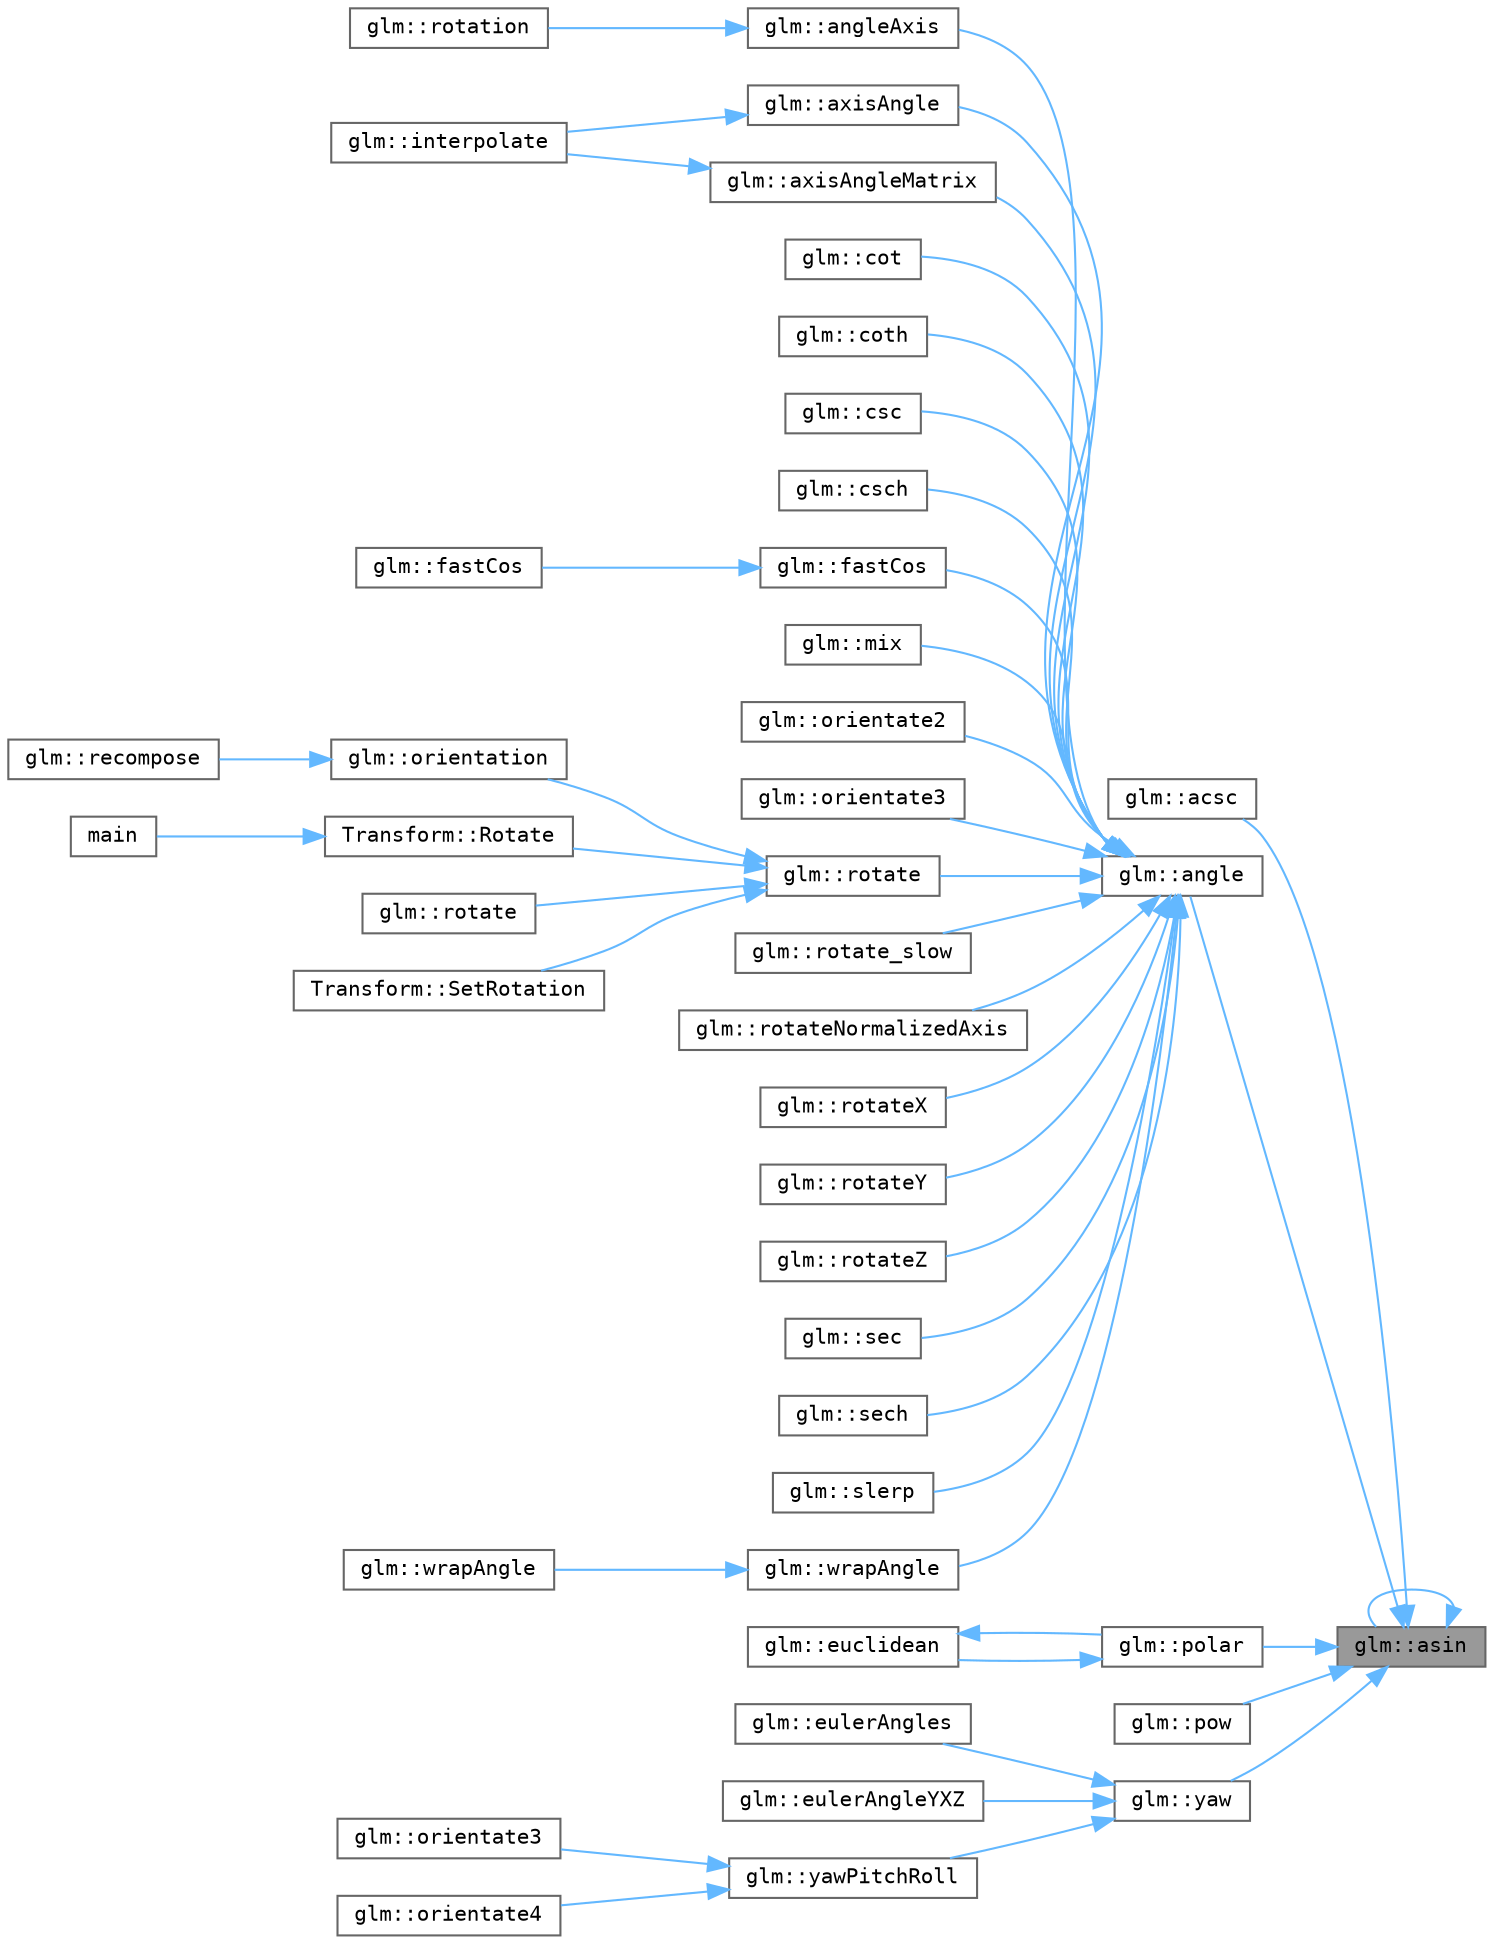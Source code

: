 digraph "glm::asin"
{
 // LATEX_PDF_SIZE
  bgcolor="transparent";
  edge [fontname=Terminal,fontsize=10,labelfontname=Helvetica,labelfontsize=10];
  node [fontname=Terminal,fontsize=10,shape=box,height=0.2,width=0.4];
  rankdir="RL";
  Node1 [label="glm::asin",height=0.2,width=0.4,color="gray40", fillcolor="grey60", style="filled", fontcolor="black",tooltip=" "];
  Node1 -> Node2 [dir="back",color="steelblue1",style="solid"];
  Node2 [label="glm::acsc",height=0.2,width=0.4,color="grey40", fillcolor="white", style="filled",URL="$group__ext__scalar__reciprocal.html#ga1b4bed91476b9b915e76b4a30236d330",tooltip=" "];
  Node1 -> Node3 [dir="back",color="steelblue1",style="solid"];
  Node3 [label="glm::angle",height=0.2,width=0.4,color="grey40", fillcolor="white", style="filled",URL="$group__ext__quaternion__trigonometric.html#ga8aa248b31d5ade470c87304df5eb7bd8",tooltip=" "];
  Node3 -> Node4 [dir="back",color="steelblue1",style="solid"];
  Node4 [label="glm::angleAxis",height=0.2,width=0.4,color="grey40", fillcolor="white", style="filled",URL="$group__ext__quaternion__trigonometric.html#gaff39bc5f51f734fea1170ba68da07268",tooltip=" "];
  Node4 -> Node5 [dir="back",color="steelblue1",style="solid"];
  Node5 [label="glm::rotation",height=0.2,width=0.4,color="grey40", fillcolor="white", style="filled",URL="$group__gtx__quaternion.html#gadbb992b52cef49dd3b11966e34260d17",tooltip=" "];
  Node3 -> Node6 [dir="back",color="steelblue1",style="solid"];
  Node6 [label="glm::axisAngle",height=0.2,width=0.4,color="grey40", fillcolor="white", style="filled",URL="$group__gtx__matrix__interpolation.html#ga75220364722b0e367df98af61de4c3e5",tooltip=" "];
  Node6 -> Node7 [dir="back",color="steelblue1",style="solid"];
  Node7 [label="glm::interpolate",height=0.2,width=0.4,color="grey40", fillcolor="white", style="filled",URL="$group__gtx__matrix__interpolation.html#ga95fb9868c6106bc8f47b2d195f5667b3",tooltip=" "];
  Node3 -> Node8 [dir="back",color="steelblue1",style="solid"];
  Node8 [label="glm::axisAngleMatrix",height=0.2,width=0.4,color="grey40", fillcolor="white", style="filled",URL="$group__gtx__matrix__interpolation.html#ga32e12a4b569ab8742ca2eb37969a8701",tooltip=" "];
  Node8 -> Node7 [dir="back",color="steelblue1",style="solid"];
  Node3 -> Node9 [dir="back",color="steelblue1",style="solid"];
  Node9 [label="glm::cot",height=0.2,width=0.4,color="grey40", fillcolor="white", style="filled",URL="$group__ext__scalar__reciprocal.html#ga3a7b517a95bbd3ad74da3aea87a66314",tooltip=" "];
  Node3 -> Node10 [dir="back",color="steelblue1",style="solid"];
  Node10 [label="glm::coth",height=0.2,width=0.4,color="grey40", fillcolor="white", style="filled",URL="$group__ext__scalar__reciprocal.html#ga6b8b770eb7198e4dea59d52e6db81442",tooltip=" "];
  Node3 -> Node11 [dir="back",color="steelblue1",style="solid"];
  Node11 [label="glm::csc",height=0.2,width=0.4,color="grey40", fillcolor="white", style="filled",URL="$group__ext__scalar__reciprocal.html#ga59dd0005b6474eea48af743b4f14ebbb",tooltip=" "];
  Node3 -> Node12 [dir="back",color="steelblue1",style="solid"];
  Node12 [label="glm::csch",height=0.2,width=0.4,color="grey40", fillcolor="white", style="filled",URL="$group__ext__scalar__reciprocal.html#ga6d95843ff3ca6472ab399ba171d290a0",tooltip=" "];
  Node3 -> Node13 [dir="back",color="steelblue1",style="solid"];
  Node13 [label="glm::fastCos",height=0.2,width=0.4,color="grey40", fillcolor="white", style="filled",URL="$group__gtx__fast__trigonometry.html#gab34c8b45c23c0165a64dcecfcc3b302a",tooltip=" "];
  Node13 -> Node14 [dir="back",color="steelblue1",style="solid"];
  Node14 [label="glm::fastCos",height=0.2,width=0.4,color="grey40", fillcolor="white", style="filled",URL="$namespaceglm.html#a11f66442406c39d876d39db3e1b19224",tooltip=" "];
  Node3 -> Node15 [dir="back",color="steelblue1",style="solid"];
  Node15 [label="glm::mix",height=0.2,width=0.4,color="grey40", fillcolor="white", style="filled",URL="$group__ext__quaternion__common.html#gac3fe299d58c0c327ea48063c76cd3369",tooltip=" "];
  Node3 -> Node16 [dir="back",color="steelblue1",style="solid"];
  Node16 [label="glm::orientate2",height=0.2,width=0.4,color="grey40", fillcolor="white", style="filled",URL="$group__gtx__euler__angles.html#gad7884bdb6fc591ad8c7080c112121b7d",tooltip=" "];
  Node3 -> Node17 [dir="back",color="steelblue1",style="solid"];
  Node17 [label="glm::orientate3",height=0.2,width=0.4,color="grey40", fillcolor="white", style="filled",URL="$group__gtx__euler__angles.html#gad93945eb388f8647269adc60b7a9731c",tooltip=" "];
  Node3 -> Node18 [dir="back",color="steelblue1",style="solid"];
  Node18 [label="glm::rotate",height=0.2,width=0.4,color="grey40", fillcolor="white", style="filled",URL="$group__ext__matrix__transform.html#ga42613eb0c7deb5f5188fc159df6c8950",tooltip=" "];
  Node18 -> Node19 [dir="back",color="steelblue1",style="solid"];
  Node19 [label="glm::orientation",height=0.2,width=0.4,color="grey40", fillcolor="white", style="filled",URL="$group__gtx__rotate__vector.html#ga83099d005b4af6a7a0d882ff6eb1a536",tooltip=" "];
  Node19 -> Node20 [dir="back",color="steelblue1",style="solid"];
  Node20 [label="glm::recompose",height=0.2,width=0.4,color="grey40", fillcolor="white", style="filled",URL="$group__gtx__matrix__decompose.html#ga8f836f4e7cc19ba301fc135d579aa2bc",tooltip=" "];
  Node18 -> Node21 [dir="back",color="steelblue1",style="solid"];
  Node21 [label="Transform::Rotate",height=0.2,width=0.4,color="grey40", fillcolor="white", style="filled",URL="$class_transform.html#ac8dbabcac850603bac784cd464eaf3bf",tooltip="Rotates our matrix"];
  Node21 -> Node22 [dir="back",color="steelblue1",style="solid"];
  Node22 [label="main",height=0.2,width=0.4,color="grey40", fillcolor="white", style="filled",URL="$main_8cpp.html#ae66f6b31b5ad750f1fe042a706a4e3d4",tooltip=" "];
  Node18 -> Node23 [dir="back",color="steelblue1",style="solid"];
  Node23 [label="glm::rotate",height=0.2,width=0.4,color="grey40", fillcolor="white", style="filled",URL="$group__gtx__rotate__vector.html#gaa9033100ff2f16c01fefb01a88769f27",tooltip=" "];
  Node18 -> Node24 [dir="back",color="steelblue1",style="solid"];
  Node24 [label="Transform::SetRotation",height=0.2,width=0.4,color="grey40", fillcolor="white", style="filled",URL="$class_transform.html#a1733e406f53752ef367d7bfa15713a75",tooltip="Set the rotation of our matrix"];
  Node3 -> Node25 [dir="back",color="steelblue1",style="solid"];
  Node25 [label="glm::rotate_slow",height=0.2,width=0.4,color="grey40", fillcolor="white", style="filled",URL="$namespaceglm.html#ad9722cdcbc4eb66d51a81ba24e50eab9",tooltip=" "];
  Node3 -> Node26 [dir="back",color="steelblue1",style="solid"];
  Node26 [label="glm::rotateNormalizedAxis",height=0.2,width=0.4,color="grey40", fillcolor="white", style="filled",URL="$group__gtx__rotate__normalized__axis.html#gafbbff0c6bcc5deb8036cfef4c6fcdd8e",tooltip=" "];
  Node3 -> Node27 [dir="back",color="steelblue1",style="solid"];
  Node27 [label="glm::rotateX",height=0.2,width=0.4,color="grey40", fillcolor="white", style="filled",URL="$group__gtx__rotate__vector.html#gac6eaef961618708cb36c1af282ffe31a",tooltip=" "];
  Node3 -> Node28 [dir="back",color="steelblue1",style="solid"];
  Node28 [label="glm::rotateY",height=0.2,width=0.4,color="grey40", fillcolor="white", style="filled",URL="$group__gtx__rotate__vector.html#ga919122e3280a912f4bece1d7d3db7d37",tooltip=" "];
  Node3 -> Node29 [dir="back",color="steelblue1",style="solid"];
  Node29 [label="glm::rotateZ",height=0.2,width=0.4,color="grey40", fillcolor="white", style="filled",URL="$group__gtx__rotate__vector.html#ga94df0a5dbacf290055b52fa8f57bc3ef",tooltip=" "];
  Node3 -> Node30 [dir="back",color="steelblue1",style="solid"];
  Node30 [label="glm::sec",height=0.2,width=0.4,color="grey40", fillcolor="white", style="filled",URL="$group__ext__scalar__reciprocal.html#gae4bcbebee670c5ea155f0777b3acbd84",tooltip=" "];
  Node3 -> Node31 [dir="back",color="steelblue1",style="solid"];
  Node31 [label="glm::sech",height=0.2,width=0.4,color="grey40", fillcolor="white", style="filled",URL="$group__ext__scalar__reciprocal.html#ga9a5cfd1e7170104a7b33863b1b75e5ae",tooltip=" "];
  Node3 -> Node32 [dir="back",color="steelblue1",style="solid"];
  Node32 [label="glm::slerp",height=0.2,width=0.4,color="grey40", fillcolor="white", style="filled",URL="$group__ext__quaternion__common.html#gac536fe0ef911df8ecea579d86ee50b08",tooltip=" "];
  Node3 -> Node33 [dir="back",color="steelblue1",style="solid"];
  Node33 [label="glm::wrapAngle",height=0.2,width=0.4,color="grey40", fillcolor="white", style="filled",URL="$group__gtx__fast__trigonometry.html#ga069527c6dbd64f53435b8ebc4878b473",tooltip=" "];
  Node33 -> Node34 [dir="back",color="steelblue1",style="solid"];
  Node34 [label="glm::wrapAngle",height=0.2,width=0.4,color="grey40", fillcolor="white", style="filled",URL="$namespaceglm.html#af19f0ba2e25fa854f8b9752d5f5cf3d3",tooltip=" "];
  Node1 -> Node1 [dir="back",color="steelblue1",style="solid"];
  Node1 -> Node35 [dir="back",color="steelblue1",style="solid"];
  Node35 [label="glm::polar",height=0.2,width=0.4,color="grey40", fillcolor="white", style="filled",URL="$group__gtx__polar__coordinates.html#gaba267270e686615d598de0ffda7bd484",tooltip=" "];
  Node35 -> Node36 [dir="back",color="steelblue1",style="solid"];
  Node36 [label="glm::euclidean",height=0.2,width=0.4,color="grey40", fillcolor="white", style="filled",URL="$group__gtx__polar__coordinates.html#gabce39068644e280c949d18cfec3fcc12",tooltip=" "];
  Node36 -> Node35 [dir="back",color="steelblue1",style="solid"];
  Node1 -> Node37 [dir="back",color="steelblue1",style="solid"];
  Node37 [label="glm::pow",height=0.2,width=0.4,color="grey40", fillcolor="white", style="filled",URL="$group__ext__quaternion__transform.html#gafab75a9b1cf95c4a38df7aeac0becee7",tooltip=" "];
  Node1 -> Node38 [dir="back",color="steelblue1",style="solid"];
  Node38 [label="glm::yaw",height=0.2,width=0.4,color="grey40", fillcolor="white", style="filled",URL="$group__gtc__quaternion.html#ga8da38cdfdc452dafa660c2f46506bad5",tooltip=" "];
  Node38 -> Node39 [dir="back",color="steelblue1",style="solid"];
  Node39 [label="glm::eulerAngles",height=0.2,width=0.4,color="grey40", fillcolor="white", style="filled",URL="$group__gtc__quaternion.html#gad3117cce1d062f28ed9bbadabcdac8fc",tooltip=" "];
  Node38 -> Node40 [dir="back",color="steelblue1",style="solid"];
  Node40 [label="glm::eulerAngleYXZ",height=0.2,width=0.4,color="grey40", fillcolor="white", style="filled",URL="$group__gtx__euler__angles.html#ga3f6cc50ed7cea176ec4ef73a88d19b30",tooltip=" "];
  Node38 -> Node41 [dir="back",color="steelblue1",style="solid"];
  Node41 [label="glm::yawPitchRoll",height=0.2,width=0.4,color="grey40", fillcolor="white", style="filled",URL="$group__gtx__euler__angles.html#gaf9483e883509aad2888188699f9c63ed",tooltip=" "];
  Node41 -> Node42 [dir="back",color="steelblue1",style="solid"];
  Node42 [label="glm::orientate3",height=0.2,width=0.4,color="grey40", fillcolor="white", style="filled",URL="$group__gtx__euler__angles.html#ga51f0ff190eac49b24be115b5bf18ef54",tooltip=" "];
  Node41 -> Node43 [dir="back",color="steelblue1",style="solid"];
  Node43 [label="glm::orientate4",height=0.2,width=0.4,color="grey40", fillcolor="white", style="filled",URL="$group__gtx__euler__angles.html#gaf833e7060d90ba20ae9b54e9d8cd7aad",tooltip=" "];
}
